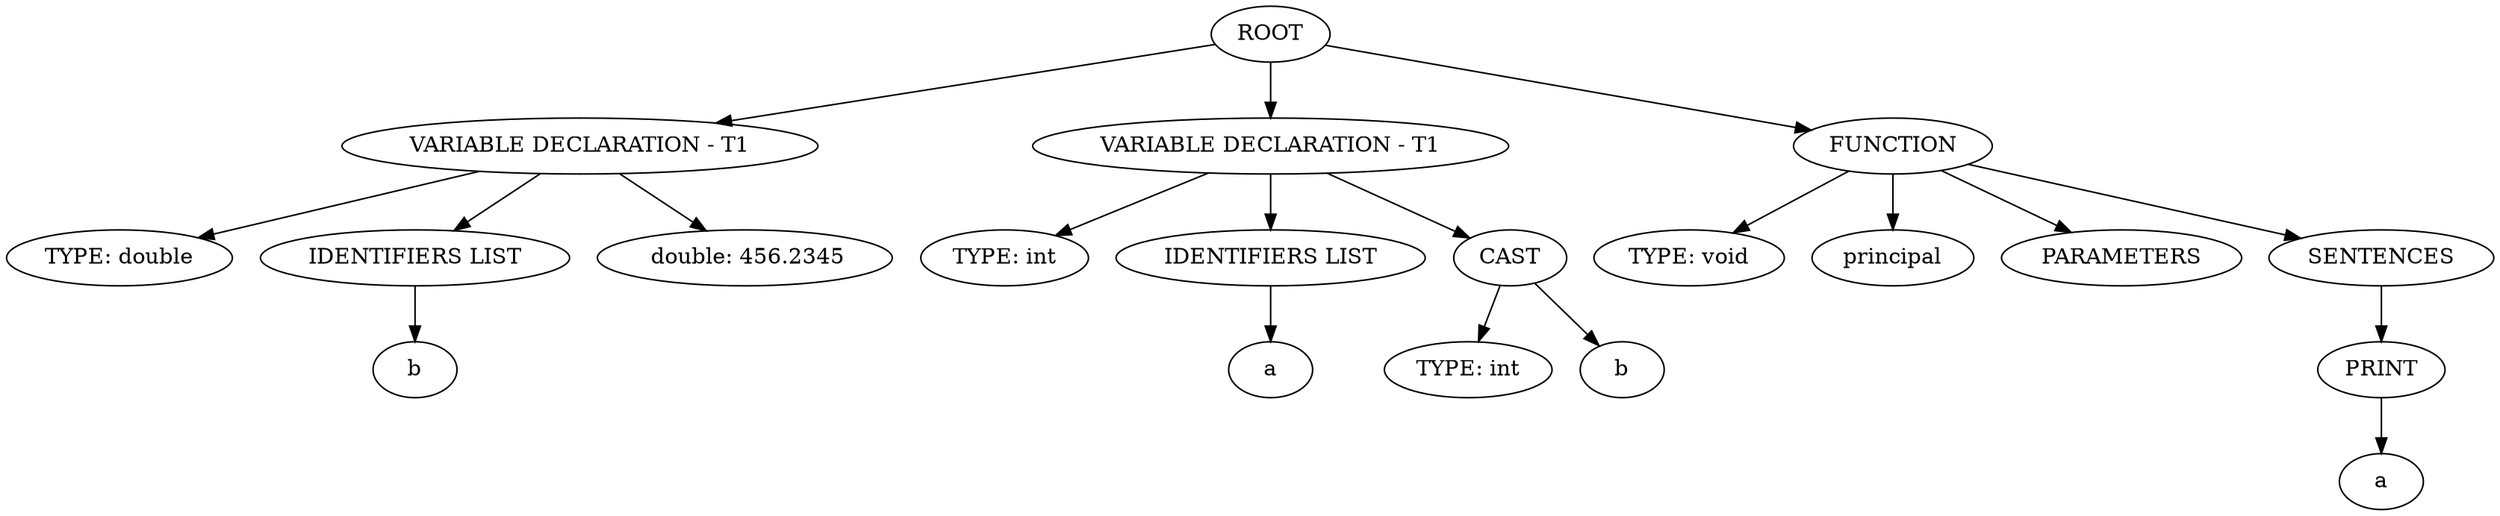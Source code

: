 digraph G{nodo0[label="ROOT"];
Node1[label="VARIABLE DECLARATION - T1"];
nodo0->Node1;
Node2[label="TYPE: double"];
Node1->Node2;
Node3[label="IDENTIFIERS LIST"];
Node1->Node3;
Node4[label="b"];
Node3->Node4;
Node5[label=" double: 456.2345"];
Node1->Node5;
Node6[label="VARIABLE DECLARATION - T1"];
nodo0->Node6;
Node7[label="TYPE: int"];
Node6->Node7;
Node8[label="IDENTIFIERS LIST"];
Node6->Node8;
Node9[label="a"];
Node8->Node9;
Node10[label="CAST"];
Node6->Node10;
Node11[label="TYPE: int"];
Node10->Node11;
Node12[label="b"];
Node10->Node12;
Node13[label="FUNCTION"];
nodo0->Node13;
Node14[label="TYPE: void"];
Node13->Node14;
Node15[label="principal"];
Node13->Node15;
Node16[label="PARAMETERS"];
Node13->Node16;
Node17[label="SENTENCES"];
Node13->Node17;
Node18[label="PRINT"];
Node17->Node18;
Node19[label="a"];
Node18->Node19;
}